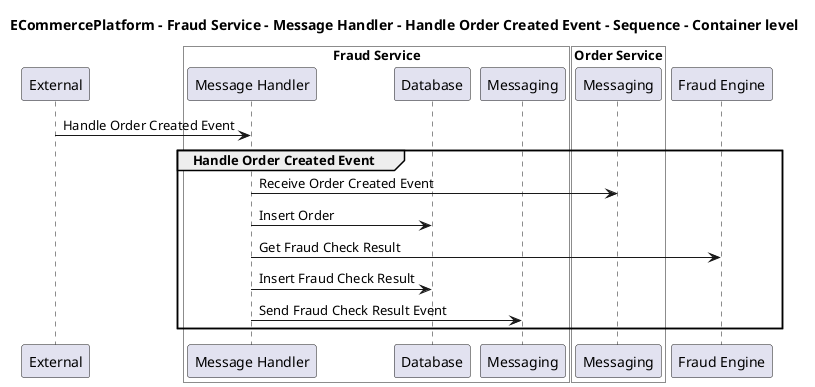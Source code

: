 @startuml

title ECommercePlatform - Fraud Service - Message Handler - Handle Order Created Event - Sequence - Container level

participant "External" as C4InterFlow.SoftwareSystems.ExternalSystem

box "Fraud Service" #White
    participant "Message Handler" as ECommercePlatform.SoftwareSystems.FraudService.Containers.MessageHandler
    participant "Database" as ECommercePlatform.SoftwareSystems.FraudService.Containers.Database
    participant "Messaging" as ECommercePlatform.SoftwareSystems.FraudService.Containers.Messaging
end box


box "Order Service" #White
    participant "Messaging" as ECommercePlatform.SoftwareSystems.OrderService.Containers.Messaging
end box

participant "Fraud Engine" as ECommercePlatform.SoftwareSystems.FraudEngine

C4InterFlow.SoftwareSystems.ExternalSystem -> ECommercePlatform.SoftwareSystems.FraudService.Containers.MessageHandler : Handle Order Created Event
group Handle Order Created Event
ECommercePlatform.SoftwareSystems.FraudService.Containers.MessageHandler -> ECommercePlatform.SoftwareSystems.OrderService.Containers.Messaging : Receive Order Created Event
ECommercePlatform.SoftwareSystems.FraudService.Containers.MessageHandler -> ECommercePlatform.SoftwareSystems.FraudService.Containers.Database : Insert Order
ECommercePlatform.SoftwareSystems.FraudService.Containers.MessageHandler -> ECommercePlatform.SoftwareSystems.FraudEngine : Get Fraud Check Result
ECommercePlatform.SoftwareSystems.FraudService.Containers.MessageHandler -> ECommercePlatform.SoftwareSystems.FraudService.Containers.Database : Insert Fraud Check Result
ECommercePlatform.SoftwareSystems.FraudService.Containers.MessageHandler -> ECommercePlatform.SoftwareSystems.FraudService.Containers.Messaging : Send Fraud Check Result Event
end


@enduml
